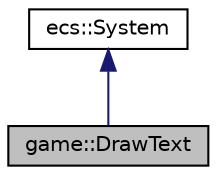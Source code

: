 digraph "game::DrawText"
{
 // LATEX_PDF_SIZE
  edge [fontname="Helvetica",fontsize="10",labelfontname="Helvetica",labelfontsize="10"];
  node [fontname="Helvetica",fontsize="10",shape=record];
  Node1 [label="game::DrawText",height=0.2,width=0.4,color="black", fillcolor="grey75", style="filled", fontcolor="black",tooltip="Draw text system."];
  Node2 -> Node1 [dir="back",color="midnightblue",fontsize="10",style="solid",fontname="Helvetica"];
  Node2 [label="ecs::System",height=0.2,width=0.4,color="black", fillcolor="white", style="filled",URL="$classecs_1_1_system.html",tooltip="The base system type, all systems must inherit from System."];
}
